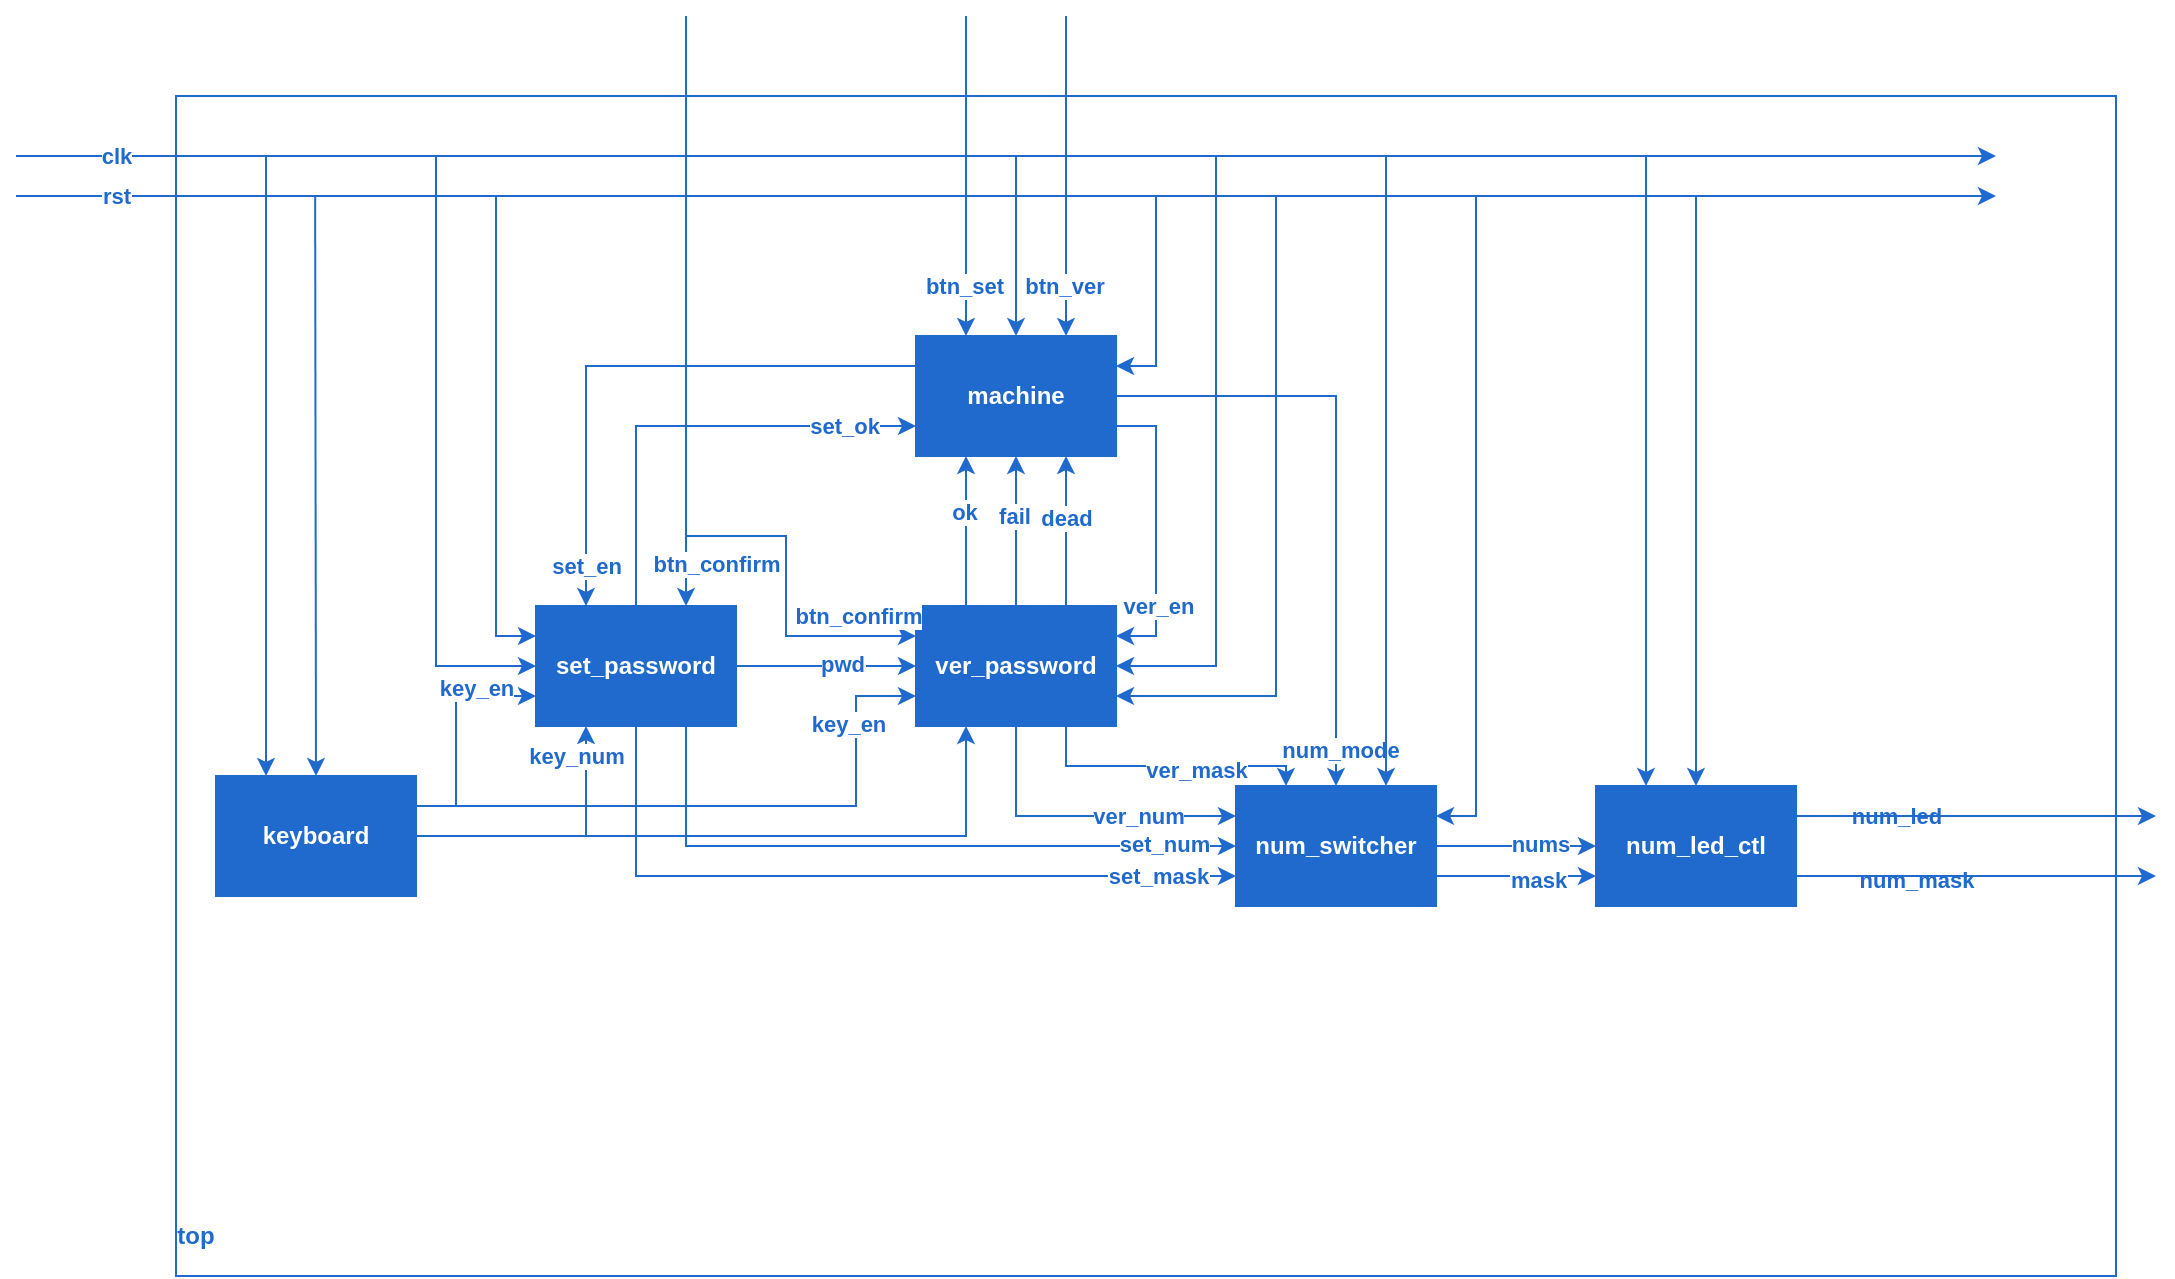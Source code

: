 <mxfile version="20.8.23" type="github">
  <diagram id="C5RBs43oDa-KdzZeNtuy" name="Page-1">
    <mxGraphModel dx="1018" dy="634" grid="1" gridSize="10" guides="1" tooltips="1" connect="1" arrows="1" fold="1" page="1" pageScale="1" pageWidth="827" pageHeight="1169" math="0" shadow="0">
      <root>
        <mxCell id="WIyWlLk6GJQsqaUBKTNV-0" />
        <mxCell id="WIyWlLk6GJQsqaUBKTNV-1" parent="WIyWlLk6GJQsqaUBKTNV-0" />
        <mxCell id="ksosTr8VarCVj8tIcV6C-0" value="&lt;div align=&quot;left&quot;&gt;&lt;br&gt;&lt;/div&gt;" style="rounded=0;whiteSpace=wrap;html=1;strokeColor=#206ace;align=left;movable=1;resizable=1;rotatable=1;deletable=1;editable=1;locked=0;connectable=1;fontStyle=1" vertex="1" parent="WIyWlLk6GJQsqaUBKTNV-1">
          <mxGeometry x="120" y="210" width="970" height="590" as="geometry" />
        </mxCell>
        <mxCell id="ksosTr8VarCVj8tIcV6C-1" value="&lt;div&gt;top&lt;/div&gt;" style="text;html=1;strokeColor=none;fillColor=none;align=center;verticalAlign=middle;whiteSpace=wrap;rounded=0;fontColor=#206ACE;fontStyle=1;movable=1;resizable=1;rotatable=1;deletable=1;editable=1;locked=0;connectable=1;" vertex="1" parent="WIyWlLk6GJQsqaUBKTNV-1">
          <mxGeometry x="100" y="770" width="60" height="20" as="geometry" />
        </mxCell>
        <mxCell id="ksosTr8VarCVj8tIcV6C-5" value="" style="endArrow=classic;html=1;rounded=0;fontColor=#206ACE;fillColor=#206ACE;strokeColor=#206ACE;fontStyle=1" edge="1" parent="WIyWlLk6GJQsqaUBKTNV-1">
          <mxGeometry width="50" height="50" relative="1" as="geometry">
            <mxPoint x="40" y="240" as="sourcePoint" />
            <mxPoint x="1030" y="240" as="targetPoint" />
          </mxGeometry>
        </mxCell>
        <mxCell id="ksosTr8VarCVj8tIcV6C-8" value="&lt;div&gt;clk&lt;/div&gt;" style="edgeLabel;html=1;align=center;verticalAlign=middle;resizable=0;points=[];fontColor=#206ACE;fontStyle=1" vertex="1" connectable="0" parent="ksosTr8VarCVj8tIcV6C-5">
          <mxGeometry x="-0.866" y="-1" relative="1" as="geometry">
            <mxPoint x="-17" y="-1" as="offset" />
          </mxGeometry>
        </mxCell>
        <mxCell id="ksosTr8VarCVj8tIcV6C-9" value="" style="endArrow=classic;html=1;rounded=0;fontColor=#206ACE;fillColor=#206ACE;strokeColor=#206ACE;fontStyle=1" edge="1" parent="WIyWlLk6GJQsqaUBKTNV-1">
          <mxGeometry width="50" height="50" relative="1" as="geometry">
            <mxPoint x="40" y="260" as="sourcePoint" />
            <mxPoint x="1030" y="260" as="targetPoint" />
          </mxGeometry>
        </mxCell>
        <mxCell id="ksosTr8VarCVj8tIcV6C-11" value="&lt;div&gt;&lt;span&gt;rst&lt;/span&gt;&lt;/div&gt;" style="edgeLabel;html=1;align=center;verticalAlign=middle;resizable=0;points=[];fontColor=#206ACE;fontStyle=1" vertex="1" connectable="0" parent="ksosTr8VarCVj8tIcV6C-9">
          <mxGeometry x="-0.869" y="-4" relative="1" as="geometry">
            <mxPoint x="-15" y="-4" as="offset" />
          </mxGeometry>
        </mxCell>
        <mxCell id="ksosTr8VarCVj8tIcV6C-31" style="edgeStyle=orthogonalEdgeStyle;rounded=0;orthogonalLoop=1;jettySize=auto;html=1;exitX=1;exitY=0.25;exitDx=0;exitDy=0;entryX=0;entryY=0.75;entryDx=0;entryDy=0;strokeColor=#206ACE;fontColor=#206ACE;fillColor=#206ACE;fontStyle=1" edge="1" parent="WIyWlLk6GJQsqaUBKTNV-1" source="ksosTr8VarCVj8tIcV6C-14" target="ksosTr8VarCVj8tIcV6C-17">
          <mxGeometry relative="1" as="geometry">
            <Array as="points">
              <mxPoint x="460" y="565" />
              <mxPoint x="460" y="510" />
            </Array>
          </mxGeometry>
        </mxCell>
        <mxCell id="ksosTr8VarCVj8tIcV6C-33" style="edgeStyle=orthogonalEdgeStyle;rounded=0;orthogonalLoop=1;jettySize=auto;html=1;exitX=1;exitY=0.5;exitDx=0;exitDy=0;entryX=0.25;entryY=1;entryDx=0;entryDy=0;strokeColor=#206ACE;fontColor=#206ACE;fillColor=#206ACE;fontStyle=1" edge="1" parent="WIyWlLk6GJQsqaUBKTNV-1" source="ksosTr8VarCVj8tIcV6C-14" target="ksosTr8VarCVj8tIcV6C-16">
          <mxGeometry relative="1" as="geometry" />
        </mxCell>
        <mxCell id="ksosTr8VarCVj8tIcV6C-14" value="&lt;span&gt;keyboard&lt;/span&gt;" style="rounded=0;whiteSpace=wrap;html=1;strokeColor=#206ace;fontColor=#FFFFFF;fillColor=#206ACE;fontStyle=1" vertex="1" parent="WIyWlLk6GJQsqaUBKTNV-1">
          <mxGeometry x="140" y="550" width="100" height="60" as="geometry" />
        </mxCell>
        <mxCell id="ksosTr8VarCVj8tIcV6C-36" style="edgeStyle=orthogonalEdgeStyle;rounded=0;orthogonalLoop=1;jettySize=auto;html=1;exitX=0;exitY=0.25;exitDx=0;exitDy=0;entryX=0.25;entryY=0;entryDx=0;entryDy=0;strokeColor=#206ACE;fontColor=#206ACE;fillColor=#206ACE;" edge="1" parent="WIyWlLk6GJQsqaUBKTNV-1" source="ksosTr8VarCVj8tIcV6C-15" target="ksosTr8VarCVj8tIcV6C-16">
          <mxGeometry relative="1" as="geometry" />
        </mxCell>
        <mxCell id="ksosTr8VarCVj8tIcV6C-38" value="&lt;b&gt;set_en&lt;/b&gt;" style="edgeLabel;html=1;align=center;verticalAlign=middle;resizable=0;points=[];fontColor=#206ACE;" vertex="1" connectable="0" parent="ksosTr8VarCVj8tIcV6C-36">
          <mxGeometry x="0.858" relative="1" as="geometry">
            <mxPoint as="offset" />
          </mxGeometry>
        </mxCell>
        <mxCell id="ksosTr8VarCVj8tIcV6C-57" style="edgeStyle=orthogonalEdgeStyle;rounded=0;orthogonalLoop=1;jettySize=auto;html=1;exitX=1;exitY=0.75;exitDx=0;exitDy=0;entryX=1;entryY=0.25;entryDx=0;entryDy=0;strokeColor=#206ACE;fontColor=#206ACE;fillColor=#206ACE;" edge="1" parent="WIyWlLk6GJQsqaUBKTNV-1" source="ksosTr8VarCVj8tIcV6C-15" target="ksosTr8VarCVj8tIcV6C-17">
          <mxGeometry relative="1" as="geometry" />
        </mxCell>
        <mxCell id="ksosTr8VarCVj8tIcV6C-58" value="&lt;b&gt;ver_en&lt;/b&gt;" style="edgeLabel;html=1;align=center;verticalAlign=middle;resizable=0;points=[];fontColor=#206ACE;" vertex="1" connectable="0" parent="ksosTr8VarCVj8tIcV6C-57">
          <mxGeometry x="0.519" y="1" relative="1" as="geometry">
            <mxPoint as="offset" />
          </mxGeometry>
        </mxCell>
        <mxCell id="ksosTr8VarCVj8tIcV6C-71" style="edgeStyle=orthogonalEdgeStyle;rounded=0;orthogonalLoop=1;jettySize=auto;html=1;exitX=1;exitY=0.5;exitDx=0;exitDy=0;entryX=0.5;entryY=0;entryDx=0;entryDy=0;strokeColor=#206ACE;fontColor=#206ACE;fillColor=#206ACE;" edge="1" parent="WIyWlLk6GJQsqaUBKTNV-1" source="ksosTr8VarCVj8tIcV6C-15" target="ksosTr8VarCVj8tIcV6C-18">
          <mxGeometry relative="1" as="geometry" />
        </mxCell>
        <mxCell id="ksosTr8VarCVj8tIcV6C-72" value="&lt;b&gt;num_mode&lt;/b&gt;" style="edgeLabel;html=1;align=center;verticalAlign=middle;resizable=0;points=[];fontColor=#206ACE;" vertex="1" connectable="0" parent="ksosTr8VarCVj8tIcV6C-71">
          <mxGeometry x="0.88" y="2" relative="1" as="geometry">
            <mxPoint as="offset" />
          </mxGeometry>
        </mxCell>
        <mxCell id="ksosTr8VarCVj8tIcV6C-15" value="&lt;div&gt;&lt;span&gt;machine&lt;/span&gt;&lt;/div&gt;" style="rounded=0;whiteSpace=wrap;html=1;strokeColor=#206ace;fontColor=#FFFFFF;fillColor=#206ACE;fontStyle=1" vertex="1" parent="WIyWlLk6GJQsqaUBKTNV-1">
          <mxGeometry x="490" y="330" width="100" height="60" as="geometry" />
        </mxCell>
        <mxCell id="ksosTr8VarCVj8tIcV6C-40" style="edgeStyle=orthogonalEdgeStyle;rounded=0;orthogonalLoop=1;jettySize=auto;html=1;exitX=0.5;exitY=0;exitDx=0;exitDy=0;entryX=0;entryY=0.75;entryDx=0;entryDy=0;strokeColor=#206ACE;fontColor=#206ACE;fillColor=#206ACE;" edge="1" parent="WIyWlLk6GJQsqaUBKTNV-1" source="ksosTr8VarCVj8tIcV6C-16" target="ksosTr8VarCVj8tIcV6C-15">
          <mxGeometry relative="1" as="geometry" />
        </mxCell>
        <mxCell id="ksosTr8VarCVj8tIcV6C-41" value="&lt;b&gt;set_ok&lt;/b&gt;" style="edgeLabel;html=1;align=center;verticalAlign=middle;resizable=0;points=[];fontColor=#206ACE;" vertex="1" connectable="0" parent="ksosTr8VarCVj8tIcV6C-40">
          <mxGeometry x="0.741" y="1" relative="1" as="geometry">
            <mxPoint x="-6" y="1" as="offset" />
          </mxGeometry>
        </mxCell>
        <mxCell id="ksosTr8VarCVj8tIcV6C-67" style="edgeStyle=orthogonalEdgeStyle;rounded=0;orthogonalLoop=1;jettySize=auto;html=1;exitX=0.75;exitY=1;exitDx=0;exitDy=0;entryX=0;entryY=0.5;entryDx=0;entryDy=0;strokeColor=#206ACE;fontColor=#206ACE;fillColor=#206ACE;" edge="1" parent="WIyWlLk6GJQsqaUBKTNV-1" source="ksosTr8VarCVj8tIcV6C-16" target="ksosTr8VarCVj8tIcV6C-18">
          <mxGeometry relative="1" as="geometry" />
        </mxCell>
        <mxCell id="ksosTr8VarCVj8tIcV6C-68" value="&lt;b&gt;set_num&lt;/b&gt;" style="edgeLabel;html=1;align=center;verticalAlign=middle;resizable=0;points=[];fontColor=#206ACE;" vertex="1" connectable="0" parent="ksosTr8VarCVj8tIcV6C-67">
          <mxGeometry x="0.783" y="1" relative="1" as="geometry">
            <mxPoint as="offset" />
          </mxGeometry>
        </mxCell>
        <mxCell id="ksosTr8VarCVj8tIcV6C-69" style="edgeStyle=orthogonalEdgeStyle;rounded=0;orthogonalLoop=1;jettySize=auto;html=1;exitX=0.5;exitY=1;exitDx=0;exitDy=0;entryX=0;entryY=0.75;entryDx=0;entryDy=0;strokeColor=#206ACE;fontColor=#206ACE;fillColor=#206ACE;" edge="1" parent="WIyWlLk6GJQsqaUBKTNV-1" source="ksosTr8VarCVj8tIcV6C-16" target="ksosTr8VarCVj8tIcV6C-18">
          <mxGeometry relative="1" as="geometry" />
        </mxCell>
        <mxCell id="ksosTr8VarCVj8tIcV6C-70" value="&lt;b&gt;set_mask&lt;/b&gt;" style="edgeLabel;html=1;align=center;verticalAlign=middle;resizable=0;points=[];fontColor=#206ACE;" vertex="1" connectable="0" parent="ksosTr8VarCVj8tIcV6C-69">
          <mxGeometry x="0.788" relative="1" as="geometry">
            <mxPoint as="offset" />
          </mxGeometry>
        </mxCell>
        <mxCell id="ksosTr8VarCVj8tIcV6C-16" value="&lt;span&gt;set_password&lt;/span&gt;" style="rounded=0;whiteSpace=wrap;html=1;strokeColor=#206ace;fontColor=#FFFFFF;fillColor=#206ACE;fontStyle=1" vertex="1" parent="WIyWlLk6GJQsqaUBKTNV-1">
          <mxGeometry x="300" y="465" width="100" height="60" as="geometry" />
        </mxCell>
        <mxCell id="ksosTr8VarCVj8tIcV6C-51" style="edgeStyle=orthogonalEdgeStyle;rounded=0;orthogonalLoop=1;jettySize=auto;html=1;exitX=0.25;exitY=0;exitDx=0;exitDy=0;entryX=0.25;entryY=1;entryDx=0;entryDy=0;strokeColor=#206ACE;fontColor=#206ACE;fillColor=#206ACE;" edge="1" parent="WIyWlLk6GJQsqaUBKTNV-1" source="ksosTr8VarCVj8tIcV6C-17" target="ksosTr8VarCVj8tIcV6C-15">
          <mxGeometry relative="1" as="geometry" />
        </mxCell>
        <mxCell id="ksosTr8VarCVj8tIcV6C-54" value="&lt;b&gt;ok&lt;/b&gt;" style="edgeLabel;html=1;align=center;verticalAlign=middle;resizable=0;points=[];fontColor=#206ACE;" vertex="1" connectable="0" parent="ksosTr8VarCVj8tIcV6C-51">
          <mxGeometry x="0.253" y="1" relative="1" as="geometry">
            <mxPoint as="offset" />
          </mxGeometry>
        </mxCell>
        <mxCell id="ksosTr8VarCVj8tIcV6C-52" style="edgeStyle=orthogonalEdgeStyle;rounded=0;orthogonalLoop=1;jettySize=auto;html=1;exitX=0.5;exitY=0;exitDx=0;exitDy=0;entryX=0.5;entryY=1;entryDx=0;entryDy=0;strokeColor=#206ACE;fontColor=#206ACE;fillColor=#206ACE;" edge="1" parent="WIyWlLk6GJQsqaUBKTNV-1" source="ksosTr8VarCVj8tIcV6C-17" target="ksosTr8VarCVj8tIcV6C-15">
          <mxGeometry relative="1" as="geometry" />
        </mxCell>
        <mxCell id="ksosTr8VarCVj8tIcV6C-55" value="&lt;b&gt;fail&lt;/b&gt;" style="edgeLabel;html=1;align=center;verticalAlign=middle;resizable=0;points=[];fontColor=#206ACE;" vertex="1" connectable="0" parent="ksosTr8VarCVj8tIcV6C-52">
          <mxGeometry x="0.203" y="1" relative="1" as="geometry">
            <mxPoint as="offset" />
          </mxGeometry>
        </mxCell>
        <mxCell id="ksosTr8VarCVj8tIcV6C-53" style="edgeStyle=orthogonalEdgeStyle;rounded=0;orthogonalLoop=1;jettySize=auto;html=1;exitX=0.75;exitY=0;exitDx=0;exitDy=0;entryX=0.75;entryY=1;entryDx=0;entryDy=0;strokeColor=#206ACE;fontColor=#206ACE;fillColor=#206ACE;" edge="1" parent="WIyWlLk6GJQsqaUBKTNV-1" source="ksosTr8VarCVj8tIcV6C-17" target="ksosTr8VarCVj8tIcV6C-15">
          <mxGeometry relative="1" as="geometry" />
        </mxCell>
        <mxCell id="ksosTr8VarCVj8tIcV6C-56" value="&lt;b&gt;dead&lt;/b&gt;" style="edgeLabel;html=1;align=center;verticalAlign=middle;resizable=0;points=[];fontColor=#206ACE;" vertex="1" connectable="0" parent="ksosTr8VarCVj8tIcV6C-53">
          <mxGeometry x="0.19" relative="1" as="geometry">
            <mxPoint as="offset" />
          </mxGeometry>
        </mxCell>
        <mxCell id="ksosTr8VarCVj8tIcV6C-63" style="edgeStyle=orthogonalEdgeStyle;rounded=0;orthogonalLoop=1;jettySize=auto;html=1;exitX=0.5;exitY=1;exitDx=0;exitDy=0;entryX=0;entryY=0.25;entryDx=0;entryDy=0;strokeColor=#206ACE;fontColor=#206ACE;fillColor=#206ACE;" edge="1" parent="WIyWlLk6GJQsqaUBKTNV-1" source="ksosTr8VarCVj8tIcV6C-17" target="ksosTr8VarCVj8tIcV6C-18">
          <mxGeometry relative="1" as="geometry">
            <Array as="points">
              <mxPoint x="540" y="570" />
            </Array>
          </mxGeometry>
        </mxCell>
        <mxCell id="ksosTr8VarCVj8tIcV6C-65" value="&lt;b&gt;ver_num&lt;/b&gt;" style="edgeLabel;html=1;align=center;verticalAlign=middle;resizable=0;points=[];fontColor=#206ACE;" vertex="1" connectable="0" parent="ksosTr8VarCVj8tIcV6C-63">
          <mxGeometry x="0.81" y="1" relative="1" as="geometry">
            <mxPoint x="-35" y="1" as="offset" />
          </mxGeometry>
        </mxCell>
        <mxCell id="ksosTr8VarCVj8tIcV6C-102" style="edgeStyle=orthogonalEdgeStyle;rounded=0;orthogonalLoop=1;jettySize=auto;html=1;exitX=0.75;exitY=1;exitDx=0;exitDy=0;entryX=0.25;entryY=0;entryDx=0;entryDy=0;strokeColor=#206ACE;fontColor=#206ACE;fillColor=#206ACE;" edge="1" parent="WIyWlLk6GJQsqaUBKTNV-1" source="ksosTr8VarCVj8tIcV6C-17" target="ksosTr8VarCVj8tIcV6C-18">
          <mxGeometry relative="1" as="geometry">
            <Array as="points">
              <mxPoint x="565" y="545" />
              <mxPoint x="675" y="545" />
            </Array>
          </mxGeometry>
        </mxCell>
        <mxCell id="ksosTr8VarCVj8tIcV6C-103" value="&lt;b&gt;ver_mask&lt;/b&gt;" style="edgeLabel;html=1;align=center;verticalAlign=middle;resizable=0;points=[];fontColor=#206ACE;" vertex="1" connectable="0" parent="ksosTr8VarCVj8tIcV6C-102">
          <mxGeometry x="0.214" y="-2" relative="1" as="geometry">
            <mxPoint as="offset" />
          </mxGeometry>
        </mxCell>
        <mxCell id="ksosTr8VarCVj8tIcV6C-17" value="&lt;span&gt;ver_password&lt;/span&gt;" style="rounded=0;whiteSpace=wrap;html=1;strokeColor=#206ace;fontColor=#FFFFFF;fillColor=#206ACE;fontStyle=1" vertex="1" parent="WIyWlLk6GJQsqaUBKTNV-1">
          <mxGeometry x="490" y="465" width="100" height="60" as="geometry" />
        </mxCell>
        <mxCell id="ksosTr8VarCVj8tIcV6C-73" style="edgeStyle=orthogonalEdgeStyle;rounded=0;orthogonalLoop=1;jettySize=auto;html=1;exitX=1;exitY=0.5;exitDx=0;exitDy=0;entryX=0;entryY=0.5;entryDx=0;entryDy=0;strokeColor=#206ACE;fontColor=#206ACE;fillColor=#206ACE;" edge="1" parent="WIyWlLk6GJQsqaUBKTNV-1" source="ksosTr8VarCVj8tIcV6C-18" target="ksosTr8VarCVj8tIcV6C-19">
          <mxGeometry relative="1" as="geometry" />
        </mxCell>
        <mxCell id="ksosTr8VarCVj8tIcV6C-74" value="&lt;b&gt;num_led&lt;/b&gt;" style="edgeLabel;html=1;align=center;verticalAlign=middle;resizable=0;points=[];fontColor=#206ACE;" vertex="1" connectable="0" parent="ksosTr8VarCVj8tIcV6C-73">
          <mxGeometry x="0.279" relative="1" as="geometry">
            <mxPoint x="179" y="-15" as="offset" />
          </mxGeometry>
        </mxCell>
        <mxCell id="ksosTr8VarCVj8tIcV6C-81" value="&lt;b&gt;nums&lt;/b&gt;" style="edgeLabel;html=1;align=center;verticalAlign=middle;resizable=0;points=[];fontColor=#206ACE;" vertex="1" connectable="0" parent="ksosTr8VarCVj8tIcV6C-73">
          <mxGeometry x="0.286" y="1" relative="1" as="geometry">
            <mxPoint as="offset" />
          </mxGeometry>
        </mxCell>
        <mxCell id="ksosTr8VarCVj8tIcV6C-75" style="edgeStyle=orthogonalEdgeStyle;rounded=0;orthogonalLoop=1;jettySize=auto;html=1;exitX=1;exitY=0.75;exitDx=0;exitDy=0;entryX=0;entryY=0.75;entryDx=0;entryDy=0;strokeColor=#206ACE;fontColor=#206ACE;fillColor=#206ACE;" edge="1" parent="WIyWlLk6GJQsqaUBKTNV-1" source="ksosTr8VarCVj8tIcV6C-18" target="ksosTr8VarCVj8tIcV6C-19">
          <mxGeometry relative="1" as="geometry" />
        </mxCell>
        <mxCell id="ksosTr8VarCVj8tIcV6C-76" value="&lt;b&gt;num_mask&lt;/b&gt;" style="edgeLabel;html=1;align=center;verticalAlign=middle;resizable=0;points=[];fontColor=#206ACE;" vertex="1" connectable="0" parent="ksosTr8VarCVj8tIcV6C-75">
          <mxGeometry x="0.217" y="-2" relative="1" as="geometry">
            <mxPoint x="191" as="offset" />
          </mxGeometry>
        </mxCell>
        <mxCell id="ksosTr8VarCVj8tIcV6C-80" value="&lt;b&gt;mask&lt;/b&gt;" style="edgeLabel;html=1;align=center;verticalAlign=middle;resizable=0;points=[];fontColor=#206ACE;" vertex="1" connectable="0" parent="ksosTr8VarCVj8tIcV6C-75">
          <mxGeometry x="0.257" y="-2" relative="1" as="geometry">
            <mxPoint as="offset" />
          </mxGeometry>
        </mxCell>
        <mxCell id="ksosTr8VarCVj8tIcV6C-18" value="&lt;span&gt;num_switcher&lt;/span&gt;" style="rounded=0;whiteSpace=wrap;html=1;strokeColor=#206ace;fontColor=#FFFFFF;fillColor=#206ACE;fontStyle=1" vertex="1" parent="WIyWlLk6GJQsqaUBKTNV-1">
          <mxGeometry x="650" y="555" width="100" height="60" as="geometry" />
        </mxCell>
        <mxCell id="ksosTr8VarCVj8tIcV6C-77" style="edgeStyle=orthogonalEdgeStyle;rounded=0;orthogonalLoop=1;jettySize=auto;html=1;exitX=1;exitY=0.25;exitDx=0;exitDy=0;strokeColor=#206ACE;fontColor=#206ACE;fillColor=#206ACE;" edge="1" parent="WIyWlLk6GJQsqaUBKTNV-1" source="ksosTr8VarCVj8tIcV6C-19">
          <mxGeometry relative="1" as="geometry">
            <mxPoint x="1110" y="570" as="targetPoint" />
          </mxGeometry>
        </mxCell>
        <mxCell id="ksosTr8VarCVj8tIcV6C-78" style="edgeStyle=orthogonalEdgeStyle;rounded=0;orthogonalLoop=1;jettySize=auto;html=1;exitX=1;exitY=0.75;exitDx=0;exitDy=0;strokeColor=#206ACE;fontColor=#206ACE;fillColor=#206ACE;" edge="1" parent="WIyWlLk6GJQsqaUBKTNV-1" source="ksosTr8VarCVj8tIcV6C-19">
          <mxGeometry relative="1" as="geometry">
            <mxPoint x="1110" y="600" as="targetPoint" />
          </mxGeometry>
        </mxCell>
        <mxCell id="ksosTr8VarCVj8tIcV6C-19" value="&lt;span&gt;num_led_ctl&lt;/span&gt;" style="rounded=0;whiteSpace=wrap;html=1;strokeColor=#206ace;fontColor=#FFFFFF;fillColor=#206ACE;fontStyle=1" vertex="1" parent="WIyWlLk6GJQsqaUBKTNV-1">
          <mxGeometry x="830" y="555" width="100" height="60" as="geometry" />
        </mxCell>
        <mxCell id="ksosTr8VarCVj8tIcV6C-20" value="" style="endArrow=classic;html=1;rounded=0;strokeColor=#206ACE;fontColor=#FFFFFF;fillColor=#206ACE;exitX=1;exitY=0.5;exitDx=0;exitDy=0;entryX=0;entryY=0.5;entryDx=0;entryDy=0;fontStyle=1" edge="1" parent="WIyWlLk6GJQsqaUBKTNV-1" source="ksosTr8VarCVj8tIcV6C-16" target="ksosTr8VarCVj8tIcV6C-17">
          <mxGeometry width="50" height="50" relative="1" as="geometry">
            <mxPoint x="540" y="480" as="sourcePoint" />
            <mxPoint x="590" y="430" as="targetPoint" />
          </mxGeometry>
        </mxCell>
        <mxCell id="ksosTr8VarCVj8tIcV6C-21" value="&lt;font color=&quot;#206ACE&quot;&gt;pwd&lt;/font&gt;" style="edgeLabel;html=1;align=center;verticalAlign=middle;resizable=0;points=[];fontColor=#FFFFFF;fontStyle=1" vertex="1" connectable="0" parent="ksosTr8VarCVj8tIcV6C-20">
          <mxGeometry x="0.175" y="1" relative="1" as="geometry">
            <mxPoint as="offset" />
          </mxGeometry>
        </mxCell>
        <mxCell id="ksosTr8VarCVj8tIcV6C-26" value="" style="endArrow=classic;html=1;rounded=0;strokeColor=#206ACE;fontColor=#206ACE;fillColor=#206ACE;exitX=1;exitY=0.25;exitDx=0;exitDy=0;entryX=0;entryY=0.75;entryDx=0;entryDy=0;fontStyle=1" edge="1" parent="WIyWlLk6GJQsqaUBKTNV-1" source="ksosTr8VarCVj8tIcV6C-14" target="ksosTr8VarCVj8tIcV6C-16">
          <mxGeometry width="50" height="50" relative="1" as="geometry">
            <mxPoint x="540" y="440" as="sourcePoint" />
            <mxPoint x="590" y="390" as="targetPoint" />
            <Array as="points">
              <mxPoint x="260" y="565" />
              <mxPoint x="260" y="510" />
            </Array>
          </mxGeometry>
        </mxCell>
        <mxCell id="ksosTr8VarCVj8tIcV6C-28" value="&lt;span&gt;key_en&lt;/span&gt;" style="edgeLabel;html=1;align=center;verticalAlign=middle;resizable=0;points=[];fontColor=#206ACE;fontStyle=1" vertex="1" connectable="0" parent="ksosTr8VarCVj8tIcV6C-26">
          <mxGeometry x="-0.554" y="2" relative="1" as="geometry">
            <mxPoint x="12" y="-54" as="offset" />
          </mxGeometry>
        </mxCell>
        <mxCell id="ksosTr8VarCVj8tIcV6C-59" value="" style="endArrow=classic;html=1;rounded=0;strokeColor=#206ACE;fontColor=#206ACE;fillColor=#206ACE;entryX=0.25;entryY=0;entryDx=0;entryDy=0;" edge="1" parent="WIyWlLk6GJQsqaUBKTNV-1" target="ksosTr8VarCVj8tIcV6C-15">
          <mxGeometry width="50" height="50" relative="1" as="geometry">
            <mxPoint x="515" y="170" as="sourcePoint" />
            <mxPoint x="530" y="320" as="targetPoint" />
          </mxGeometry>
        </mxCell>
        <mxCell id="ksosTr8VarCVj8tIcV6C-60" value="&lt;div&gt;&lt;b&gt;btn_set&lt;/b&gt;&lt;/div&gt;" style="edgeLabel;html=1;align=center;verticalAlign=middle;resizable=0;points=[];fontColor=#206ACE;" vertex="1" connectable="0" parent="ksosTr8VarCVj8tIcV6C-59">
          <mxGeometry x="0.69" y="-1" relative="1" as="geometry">
            <mxPoint as="offset" />
          </mxGeometry>
        </mxCell>
        <mxCell id="ksosTr8VarCVj8tIcV6C-61" value="" style="endArrow=classic;html=1;rounded=0;strokeColor=#206ACE;fontColor=#206ACE;fillColor=#206ACE;entryX=0.75;entryY=0;entryDx=0;entryDy=0;" edge="1" parent="WIyWlLk6GJQsqaUBKTNV-1" target="ksosTr8VarCVj8tIcV6C-15">
          <mxGeometry width="50" height="50" relative="1" as="geometry">
            <mxPoint x="565" y="170" as="sourcePoint" />
            <mxPoint x="540" y="290" as="targetPoint" />
          </mxGeometry>
        </mxCell>
        <mxCell id="ksosTr8VarCVj8tIcV6C-62" value="&lt;div&gt;&lt;b&gt;btn_ver&lt;/b&gt;&lt;/div&gt;" style="edgeLabel;html=1;align=center;verticalAlign=middle;resizable=0;points=[];fontColor=#206ACE;" vertex="1" connectable="0" parent="ksosTr8VarCVj8tIcV6C-61">
          <mxGeometry x="0.69" y="-1" relative="1" as="geometry">
            <mxPoint as="offset" />
          </mxGeometry>
        </mxCell>
        <mxCell id="ksosTr8VarCVj8tIcV6C-82" value="" style="endArrow=classic;html=1;rounded=0;strokeColor=#206ACE;fontColor=#206ACE;fillColor=#206ACE;entryX=0.75;entryY=0;entryDx=0;entryDy=0;" edge="1" parent="WIyWlLk6GJQsqaUBKTNV-1" target="ksosTr8VarCVj8tIcV6C-16">
          <mxGeometry width="50" height="50" relative="1" as="geometry">
            <mxPoint x="375" y="170" as="sourcePoint" />
            <mxPoint x="620" y="380" as="targetPoint" />
          </mxGeometry>
        </mxCell>
        <mxCell id="ksosTr8VarCVj8tIcV6C-83" value="&lt;b&gt;btn_confirm&lt;/b&gt;" style="edgeLabel;html=1;align=center;verticalAlign=middle;resizable=0;points=[];fontColor=#206ACE;" vertex="1" connectable="0" parent="ksosTr8VarCVj8tIcV6C-82">
          <mxGeometry x="0.858" relative="1" as="geometry">
            <mxPoint x="15" as="offset" />
          </mxGeometry>
        </mxCell>
        <mxCell id="ksosTr8VarCVj8tIcV6C-84" value="&lt;span&gt;key_en&lt;/span&gt;" style="edgeLabel;html=1;align=center;verticalAlign=middle;resizable=0;points=[];fontColor=#206ACE;fontStyle=1" vertex="1" connectable="0" parent="WIyWlLk6GJQsqaUBKTNV-1">
          <mxGeometry x="450" y="525" as="geometry">
            <mxPoint x="6" y="-1" as="offset" />
          </mxGeometry>
        </mxCell>
        <mxCell id="ksosTr8VarCVj8tIcV6C-86" value="key_num" style="edgeLabel;html=1;align=center;verticalAlign=middle;resizable=0;points=[];fontColor=#206ACE;fontStyle=1" vertex="1" connectable="0" parent="WIyWlLk6GJQsqaUBKTNV-1">
          <mxGeometry x="320" y="540" as="geometry" />
        </mxCell>
        <mxCell id="ksosTr8VarCVj8tIcV6C-87" value="" style="endArrow=classic;html=1;rounded=0;strokeColor=#206ACE;fontColor=#206ACE;fillColor=#206ACE;entryX=0;entryY=0.25;entryDx=0;entryDy=0;" edge="1" parent="WIyWlLk6GJQsqaUBKTNV-1" target="ksosTr8VarCVj8tIcV6C-17">
          <mxGeometry width="50" height="50" relative="1" as="geometry">
            <mxPoint x="375" y="430" as="sourcePoint" />
            <mxPoint x="485" y="480" as="targetPoint" />
            <Array as="points">
              <mxPoint x="425" y="430" />
              <mxPoint x="425" y="480" />
            </Array>
          </mxGeometry>
        </mxCell>
        <mxCell id="ksosTr8VarCVj8tIcV6C-88" value="&lt;b&gt;btn_confirm&lt;/b&gt;" style="edgeLabel;html=1;align=center;verticalAlign=middle;resizable=0;points=[];fontColor=#206ACE;" vertex="1" connectable="0" parent="ksosTr8VarCVj8tIcV6C-87">
          <mxGeometry x="0.858" relative="1" as="geometry">
            <mxPoint x="-18" y="-10" as="offset" />
          </mxGeometry>
        </mxCell>
        <mxCell id="ksosTr8VarCVj8tIcV6C-91" value="" style="endArrow=classic;html=1;rounded=0;strokeColor=#206ACE;fontColor=#206ACE;fillColor=#206ACE;" edge="1" parent="WIyWlLk6GJQsqaUBKTNV-1">
          <mxGeometry width="50" height="50" relative="1" as="geometry">
            <mxPoint x="165" y="240" as="sourcePoint" />
            <mxPoint x="165" y="550" as="targetPoint" />
          </mxGeometry>
        </mxCell>
        <mxCell id="ksosTr8VarCVj8tIcV6C-92" value="" style="endArrow=classic;html=1;rounded=0;strokeColor=#206ACE;fontColor=#206ACE;fillColor=#206ACE;" edge="1" parent="WIyWlLk6GJQsqaUBKTNV-1">
          <mxGeometry width="50" height="50" relative="1" as="geometry">
            <mxPoint x="189.58" y="260" as="sourcePoint" />
            <mxPoint x="190" y="550" as="targetPoint" />
          </mxGeometry>
        </mxCell>
        <mxCell id="ksosTr8VarCVj8tIcV6C-93" value="" style="endArrow=classic;html=1;rounded=0;strokeColor=#206ACE;fontColor=#206ACE;fillColor=#206ACE;entryX=0;entryY=0.25;entryDx=0;entryDy=0;" edge="1" parent="WIyWlLk6GJQsqaUBKTNV-1" target="ksosTr8VarCVj8tIcV6C-16">
          <mxGeometry width="50" height="50" relative="1" as="geometry">
            <mxPoint x="280" y="260" as="sourcePoint" />
            <mxPoint x="490" y="300" as="targetPoint" />
            <Array as="points">
              <mxPoint x="280" y="480" />
            </Array>
          </mxGeometry>
        </mxCell>
        <mxCell id="ksosTr8VarCVj8tIcV6C-95" value="" style="endArrow=classic;html=1;rounded=0;strokeColor=#206ACE;fontColor=#206ACE;fillColor=#206ACE;entryX=0;entryY=0.5;entryDx=0;entryDy=0;" edge="1" parent="WIyWlLk6GJQsqaUBKTNV-1" target="ksosTr8VarCVj8tIcV6C-16">
          <mxGeometry width="50" height="50" relative="1" as="geometry">
            <mxPoint x="250" y="240" as="sourcePoint" />
            <mxPoint x="490" y="300" as="targetPoint" />
            <Array as="points">
              <mxPoint x="250" y="495" />
            </Array>
          </mxGeometry>
        </mxCell>
        <mxCell id="ksosTr8VarCVj8tIcV6C-96" value="" style="endArrow=classic;html=1;rounded=0;strokeColor=#206ACE;fontColor=#206ACE;fillColor=#206ACE;entryX=0.5;entryY=0;entryDx=0;entryDy=0;" edge="1" parent="WIyWlLk6GJQsqaUBKTNV-1" target="ksosTr8VarCVj8tIcV6C-15">
          <mxGeometry width="50" height="50" relative="1" as="geometry">
            <mxPoint x="540" y="240" as="sourcePoint" />
            <mxPoint x="430" y="390" as="targetPoint" />
          </mxGeometry>
        </mxCell>
        <mxCell id="ksosTr8VarCVj8tIcV6C-97" value="" style="endArrow=classic;html=1;rounded=0;strokeColor=#206ACE;fontColor=#206ACE;fillColor=#206ACE;entryX=1;entryY=0.25;entryDx=0;entryDy=0;" edge="1" parent="WIyWlLk6GJQsqaUBKTNV-1" target="ksosTr8VarCVj8tIcV6C-15">
          <mxGeometry width="50" height="50" relative="1" as="geometry">
            <mxPoint x="610" y="260" as="sourcePoint" />
            <mxPoint x="740" y="280" as="targetPoint" />
            <Array as="points">
              <mxPoint x="610" y="345" />
            </Array>
          </mxGeometry>
        </mxCell>
        <mxCell id="ksosTr8VarCVj8tIcV6C-99" value="" style="endArrow=classic;html=1;rounded=0;strokeColor=#206ACE;fontColor=#206ACE;fillColor=#206ACE;exitX=1;exitY=0.5;exitDx=0;exitDy=0;entryX=0.25;entryY=1;entryDx=0;entryDy=0;" edge="1" parent="WIyWlLk6GJQsqaUBKTNV-1" source="ksosTr8VarCVj8tIcV6C-14" target="ksosTr8VarCVj8tIcV6C-17">
          <mxGeometry width="50" height="50" relative="1" as="geometry">
            <mxPoint x="580" y="440" as="sourcePoint" />
            <mxPoint x="630" y="390" as="targetPoint" />
            <Array as="points">
              <mxPoint x="515" y="580" />
            </Array>
          </mxGeometry>
        </mxCell>
        <mxCell id="ksosTr8VarCVj8tIcV6C-100" value="" style="endArrow=classic;html=1;rounded=0;strokeColor=#206ACE;fontColor=#206ACE;fillColor=#206ACE;entryX=1;entryY=0.5;entryDx=0;entryDy=0;" edge="1" parent="WIyWlLk6GJQsqaUBKTNV-1" target="ksosTr8VarCVj8tIcV6C-17">
          <mxGeometry width="50" height="50" relative="1" as="geometry">
            <mxPoint x="640" y="240" as="sourcePoint" />
            <mxPoint x="630" y="430" as="targetPoint" />
            <Array as="points">
              <mxPoint x="640" y="495" />
            </Array>
          </mxGeometry>
        </mxCell>
        <mxCell id="ksosTr8VarCVj8tIcV6C-101" value="" style="endArrow=classic;html=1;rounded=0;strokeColor=#206ACE;fontColor=#206ACE;fillColor=#206ACE;entryX=1;entryY=0.75;entryDx=0;entryDy=0;" edge="1" parent="WIyWlLk6GJQsqaUBKTNV-1" target="ksosTr8VarCVj8tIcV6C-17">
          <mxGeometry width="50" height="50" relative="1" as="geometry">
            <mxPoint x="670" y="260" as="sourcePoint" />
            <mxPoint x="630" y="430" as="targetPoint" />
            <Array as="points">
              <mxPoint x="670" y="510" />
            </Array>
          </mxGeometry>
        </mxCell>
        <mxCell id="ksosTr8VarCVj8tIcV6C-104" value="" style="endArrow=classic;html=1;rounded=0;strokeColor=#206ACE;fontColor=#206ACE;fillColor=#206ACE;entryX=0.75;entryY=0;entryDx=0;entryDy=0;" edge="1" parent="WIyWlLk6GJQsqaUBKTNV-1" target="ksosTr8VarCVj8tIcV6C-18">
          <mxGeometry width="50" height="50" relative="1" as="geometry">
            <mxPoint x="725" y="240" as="sourcePoint" />
            <mxPoint x="780" y="370" as="targetPoint" />
          </mxGeometry>
        </mxCell>
        <mxCell id="ksosTr8VarCVj8tIcV6C-106" value="" style="endArrow=classic;html=1;rounded=0;strokeColor=#206ACE;fontColor=#206ACE;fillColor=#206ACE;entryX=1;entryY=0.25;entryDx=0;entryDy=0;" edge="1" parent="WIyWlLk6GJQsqaUBKTNV-1" target="ksosTr8VarCVj8tIcV6C-18">
          <mxGeometry width="50" height="50" relative="1" as="geometry">
            <mxPoint x="770" y="260" as="sourcePoint" />
            <mxPoint x="810" y="350" as="targetPoint" />
            <Array as="points">
              <mxPoint x="770" y="570" />
            </Array>
          </mxGeometry>
        </mxCell>
        <mxCell id="ksosTr8VarCVj8tIcV6C-107" value="" style="endArrow=classic;html=1;rounded=0;strokeColor=#206ACE;fontColor=#206ACE;fillColor=#206ACE;entryX=0.25;entryY=0;entryDx=0;entryDy=0;" edge="1" parent="WIyWlLk6GJQsqaUBKTNV-1" target="ksosTr8VarCVj8tIcV6C-19">
          <mxGeometry width="50" height="50" relative="1" as="geometry">
            <mxPoint x="855" y="240" as="sourcePoint" />
            <mxPoint x="890" y="380" as="targetPoint" />
          </mxGeometry>
        </mxCell>
        <mxCell id="ksosTr8VarCVj8tIcV6C-108" value="" style="endArrow=classic;html=1;rounded=0;strokeColor=#206ACE;fontColor=#206ACE;fillColor=#206ACE;" edge="1" parent="WIyWlLk6GJQsqaUBKTNV-1" target="ksosTr8VarCVj8tIcV6C-19">
          <mxGeometry width="50" height="50" relative="1" as="geometry">
            <mxPoint x="880" y="260" as="sourcePoint" />
            <mxPoint x="920" y="390" as="targetPoint" />
          </mxGeometry>
        </mxCell>
      </root>
    </mxGraphModel>
  </diagram>
</mxfile>
